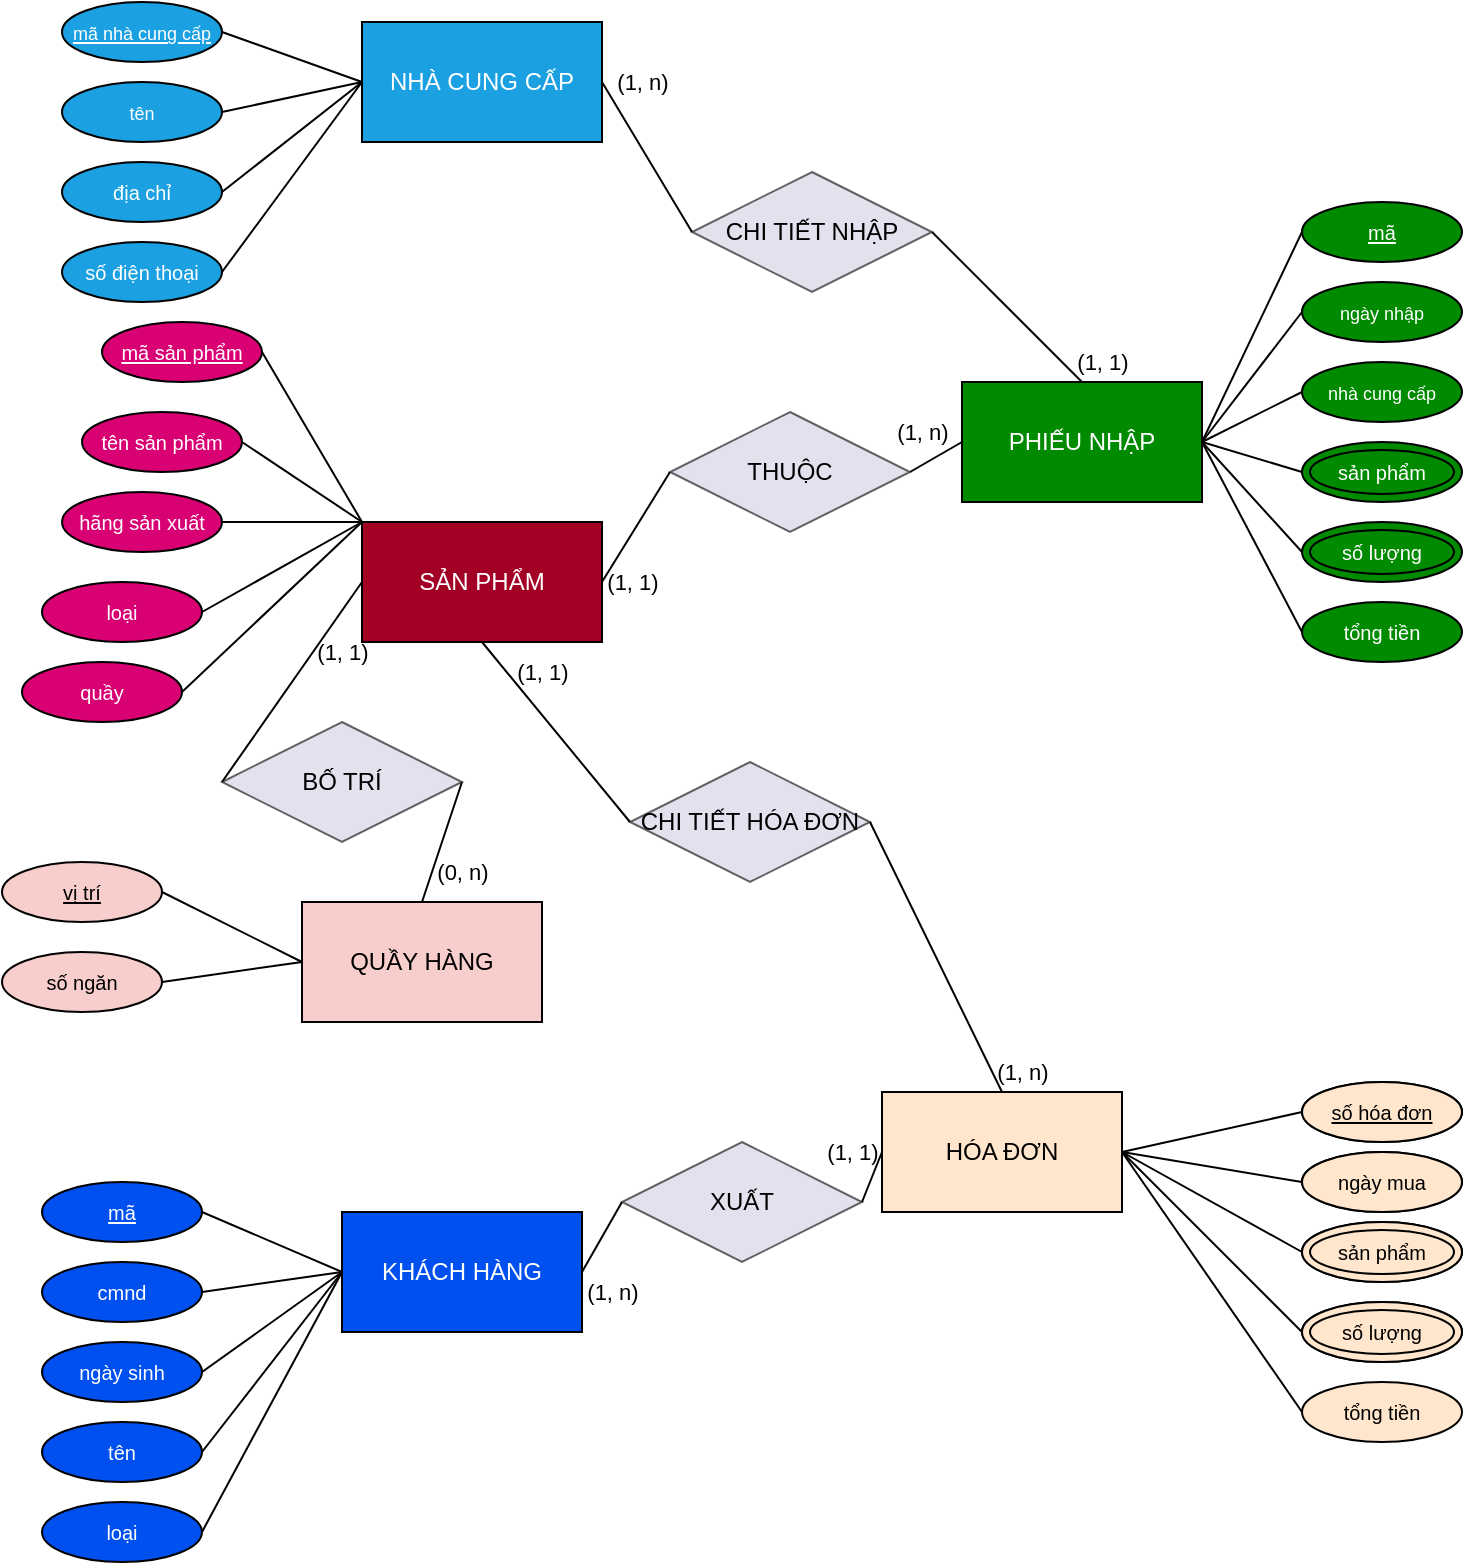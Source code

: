 <mxfile version="20.1.1" type="google"><diagram id="1RtisPGNhGuOeeNrp13H" name="Page-1"><mxGraphModel grid="1" page="1" gridSize="10" guides="1" tooltips="1" connect="1" arrows="1" fold="1" pageScale="1" pageWidth="827" pageHeight="1169" math="0" shadow="0"><root><mxCell id="0"/><mxCell id="1" parent="0"/><mxCell id="ur5Go717eGwdO7at1MOR-1" value="NHÀ CUNG CẤP" style="rounded=0;whiteSpace=wrap;html=1;fillColor=#1ba1e2;strokeColor=#000000;fontColor=#ffffff;" vertex="1" parent="1"><mxGeometry x="220" y="20" width="120" height="60" as="geometry"/></mxCell><mxCell id="ur5Go717eGwdO7at1MOR-2" value="PHIẾU NHẬP" style="rounded=0;whiteSpace=wrap;html=1;fillColor=#008a00;strokeColor=#000000;fontColor=#ffffff;" vertex="1" parent="1"><mxGeometry x="520" y="200" width="120" height="60" as="geometry"/></mxCell><mxCell id="ur5Go717eGwdO7at1MOR-3" value="QUẦY HÀNG" style="rounded=0;whiteSpace=wrap;html=1;fillColor=#f8cecc;strokeColor=#000000;" vertex="1" parent="1"><mxGeometry x="190" y="460" width="120" height="60" as="geometry"/></mxCell><mxCell id="ur5Go717eGwdO7at1MOR-5" value="SẢN PHẨM" style="rounded=0;whiteSpace=wrap;html=1;fillColor=#a20025;strokeColor=#000000;fontColor=#ffffff;" vertex="1" parent="1"><mxGeometry x="220" y="270" width="120" height="60" as="geometry"/></mxCell><mxCell id="ur5Go717eGwdO7at1MOR-6" value="KHÁCH HÀNG" style="rounded=0;whiteSpace=wrap;html=1;fillColor=#0050ef;strokeColor=#000000;fontColor=#ffffff;" vertex="1" parent="1"><mxGeometry x="210" y="615" width="120" height="60" as="geometry"/></mxCell><mxCell id="ur5Go717eGwdO7at1MOR-7" value="HÓA ĐƠN" style="rounded=0;whiteSpace=wrap;html=1;fillColor=#6a00ff;strokeColor=#000000;fontColor=#ffffff;" vertex="1" parent="1"><mxGeometry x="480" y="555" width="120" height="60" as="geometry"/></mxCell><mxCell id="ur5Go717eGwdO7at1MOR-14" value="" style="endArrow=none;html=1;rounded=0;exitX=0;exitY=0.5;exitDx=0;exitDy=0;entryX=1;entryY=0.5;entryDx=0;entryDy=0;strokeColor=#000000;" edge="1" parent="1" source="hSRbtOecTyU-KCfaJyPP-71" target="ur5Go717eGwdO7at1MOR-1"><mxGeometry width="50" height="50" relative="1" as="geometry"><mxPoint x="470" y="100" as="sourcePoint"/><mxPoint x="520" y="50" as="targetPoint"/></mxGeometry></mxCell><mxCell id="ur5Go717eGwdO7at1MOR-15" value="" style="endArrow=none;html=1;rounded=0;exitX=1;exitY=0.5;exitDx=0;exitDy=0;entryX=0.5;entryY=0;entryDx=0;entryDy=0;strokeColor=#000000;" edge="1" parent="1" source="hSRbtOecTyU-KCfaJyPP-71" target="ur5Go717eGwdO7at1MOR-2"><mxGeometry width="50" height="50" relative="1" as="geometry"><mxPoint x="600" y="120" as="sourcePoint"/><mxPoint x="490" y="100" as="targetPoint"/></mxGeometry></mxCell><mxCell id="ur5Go717eGwdO7at1MOR-20" value="" style="endArrow=none;html=1;rounded=0;exitX=1;exitY=0.5;exitDx=0;exitDy=0;entryX=0;entryY=0.5;entryDx=0;entryDy=0;strokeColor=#000000;" edge="1" parent="1" source="ur5Go717eGwdO7at1MOR-5" target="hSRbtOecTyU-KCfaJyPP-73"><mxGeometry width="50" height="50" relative="1" as="geometry"><mxPoint x="350" y="330" as="sourcePoint"/><mxPoint x="400" y="280" as="targetPoint"/></mxGeometry></mxCell><mxCell id="ur5Go717eGwdO7at1MOR-21" value="" style="endArrow=none;html=1;rounded=0;exitX=1;exitY=0.5;exitDx=0;exitDy=0;entryX=0;entryY=0.5;entryDx=0;entryDy=0;strokeColor=#000000;" edge="1" parent="1" source="hSRbtOecTyU-KCfaJyPP-73" target="ur5Go717eGwdO7at1MOR-2"><mxGeometry width="50" height="50" relative="1" as="geometry"><mxPoint x="360" y="280.0" as="sourcePoint"/><mxPoint x="395" y="260.0" as="targetPoint"/></mxGeometry></mxCell><mxCell id="ur5Go717eGwdO7at1MOR-23" value="" style="endArrow=none;html=1;rounded=0;entryX=0;entryY=0.5;entryDx=0;entryDy=0;exitX=0;exitY=0.5;exitDx=0;exitDy=0;strokeColor=#000000;" edge="1" parent="1" source="ur5Go717eGwdO7at1MOR-5" target="hSRbtOecTyU-KCfaJyPP-77"><mxGeometry width="50" height="50" relative="1" as="geometry"><mxPoint x="300" y="250.0" as="sourcePoint"/><mxPoint x="310" y="170.0" as="targetPoint"/></mxGeometry></mxCell><mxCell id="ur5Go717eGwdO7at1MOR-24" value="" style="endArrow=none;html=1;rounded=0;entryX=1;entryY=0.5;entryDx=0;entryDy=0;exitX=0.5;exitY=0;exitDx=0;exitDy=0;strokeColor=#000000;" edge="1" parent="1" source="ur5Go717eGwdO7at1MOR-3" target="hSRbtOecTyU-KCfaJyPP-77"><mxGeometry width="50" height="50" relative="1" as="geometry"><mxPoint x="120" y="380" as="sourcePoint"/><mxPoint x="140" y="290.0" as="targetPoint"/></mxGeometry></mxCell><mxCell id="ur5Go717eGwdO7at1MOR-26" value="" style="endArrow=none;html=1;rounded=0;exitX=1;exitY=0.5;exitDx=0;exitDy=0;entryX=0;entryY=0.5;entryDx=0;entryDy=0;strokeColor=#000000;" edge="1" parent="1" source="ur5Go717eGwdO7at1MOR-6" target="hSRbtOecTyU-KCfaJyPP-78"><mxGeometry width="50" height="50" relative="1" as="geometry"><mxPoint x="360" y="280.0" as="sourcePoint"/><mxPoint x="395" y="260.0" as="targetPoint"/></mxGeometry></mxCell><mxCell id="ur5Go717eGwdO7at1MOR-27" value="" style="endArrow=none;html=1;rounded=0;exitX=1;exitY=0.5;exitDx=0;exitDy=0;entryX=0;entryY=0.5;entryDx=0;entryDy=0;strokeColor=#000000;" edge="1" parent="1" source="hSRbtOecTyU-KCfaJyPP-78" target="ur5Go717eGwdO7at1MOR-7"><mxGeometry width="50" height="50" relative="1" as="geometry"><mxPoint x="435" y="520" as="sourcePoint"/><mxPoint x="490" y="520" as="targetPoint"/></mxGeometry></mxCell><mxCell id="ur5Go717eGwdO7at1MOR-30" value="" style="endArrow=none;html=1;rounded=0;exitX=0;exitY=0.5;exitDx=0;exitDy=0;entryX=0.5;entryY=1;entryDx=0;entryDy=0;strokeColor=#000000;" edge="1" parent="1" source="hSRbtOecTyU-KCfaJyPP-76" target="ur5Go717eGwdO7at1MOR-5"><mxGeometry width="50" height="50" relative="1" as="geometry"><mxPoint x="414" y="380" as="sourcePoint"/><mxPoint x="395" y="260.0" as="targetPoint"/></mxGeometry></mxCell><mxCell id="ur5Go717eGwdO7at1MOR-31" value="" style="endArrow=none;html=1;rounded=0;exitX=1;exitY=0.5;exitDx=0;exitDy=0;entryX=0.5;entryY=0;entryDx=0;entryDy=0;strokeColor=#000000;" edge="1" parent="1" source="hSRbtOecTyU-KCfaJyPP-76" target="ur5Go717eGwdO7at1MOR-7"><mxGeometry width="50" height="50" relative="1" as="geometry"><mxPoint x="414" y="460" as="sourcePoint"/><mxPoint x="300" y="310" as="targetPoint"/></mxGeometry></mxCell><mxCell id="hSRbtOecTyU-KCfaJyPP-1" value="&lt;u&gt;&lt;font style=&quot;font-size: 9px;&quot;&gt;mã nhà cung cấp&lt;/font&gt;&lt;/u&gt;" style="ellipse;whiteSpace=wrap;html=1;fillColor=#1ba1e2;fontColor=#ffffff;strokeColor=#000000;" vertex="1" parent="1"><mxGeometry x="70" y="10" width="80" height="30" as="geometry"/></mxCell><mxCell id="hSRbtOecTyU-KCfaJyPP-2" value="&lt;font style=&quot;font-size: 9px;&quot;&gt;tên&lt;/font&gt;" style="ellipse;whiteSpace=wrap;html=1;fillColor=#1ba1e2;fontColor=#ffffff;strokeColor=#000000;" vertex="1" parent="1"><mxGeometry x="70" y="50" width="80" height="30" as="geometry"/></mxCell><mxCell id="hSRbtOecTyU-KCfaJyPP-3" value="&lt;font size=&quot;1&quot;&gt;địa chỉ&lt;/font&gt;" style="ellipse;whiteSpace=wrap;html=1;fillColor=#1ba1e2;fontColor=#ffffff;strokeColor=#000000;" vertex="1" parent="1"><mxGeometry x="70" y="90" width="80" height="30" as="geometry"/></mxCell><mxCell id="hSRbtOecTyU-KCfaJyPP-4" value="&lt;font size=&quot;1&quot;&gt;số điện thoại&lt;br&gt;&lt;/font&gt;" style="ellipse;whiteSpace=wrap;html=1;fillColor=#1ba1e2;fontColor=#ffffff;strokeColor=#000000;" vertex="1" parent="1"><mxGeometry x="70" y="130" width="80" height="30" as="geometry"/></mxCell><mxCell id="hSRbtOecTyU-KCfaJyPP-5" value="" style="endArrow=none;html=1;rounded=0;entryX=1;entryY=0.5;entryDx=0;entryDy=0;exitX=0;exitY=0.5;exitDx=0;exitDy=0;strokeColor=#000000;" edge="1" parent="1" source="ur5Go717eGwdO7at1MOR-1" target="hSRbtOecTyU-KCfaJyPP-4"><mxGeometry width="50" height="50" relative="1" as="geometry"><mxPoint x="250" y="130" as="sourcePoint"/><mxPoint x="150" y="140" as="targetPoint"/></mxGeometry></mxCell><mxCell id="hSRbtOecTyU-KCfaJyPP-6" value="" style="endArrow=none;html=1;rounded=0;entryX=1;entryY=0.5;entryDx=0;entryDy=0;exitX=0;exitY=0.5;exitDx=0;exitDy=0;strokeColor=#000000;" edge="1" parent="1" source="ur5Go717eGwdO7at1MOR-1" target="hSRbtOecTyU-KCfaJyPP-3"><mxGeometry width="50" height="50" relative="1" as="geometry"><mxPoint x="230" y="50" as="sourcePoint"/><mxPoint x="160" y="155" as="targetPoint"/></mxGeometry></mxCell><mxCell id="hSRbtOecTyU-KCfaJyPP-7" value="" style="endArrow=none;html=1;rounded=0;entryX=1;entryY=0.5;entryDx=0;entryDy=0;exitX=0;exitY=0.5;exitDx=0;exitDy=0;strokeColor=#000000;" edge="1" parent="1" source="ur5Go717eGwdO7at1MOR-1" target="hSRbtOecTyU-KCfaJyPP-2"><mxGeometry width="50" height="50" relative="1" as="geometry"><mxPoint x="200" y="-55" as="sourcePoint"/><mxPoint x="150" y="70" as="targetPoint"/></mxGeometry></mxCell><mxCell id="hSRbtOecTyU-KCfaJyPP-8" value="" style="endArrow=none;html=1;rounded=0;entryX=1;entryY=0.5;entryDx=0;entryDy=0;exitX=0;exitY=0.5;exitDx=0;exitDy=0;strokeColor=#000000;" edge="1" parent="1" source="ur5Go717eGwdO7at1MOR-1" target="hSRbtOecTyU-KCfaJyPP-1"><mxGeometry width="50" height="50" relative="1" as="geometry"><mxPoint x="220" y="40" as="sourcePoint"/><mxPoint x="180" y="175" as="targetPoint"/></mxGeometry></mxCell><mxCell id="hSRbtOecTyU-KCfaJyPP-9" value="&lt;font size=&quot;1&quot;&gt;&lt;u&gt;mã&lt;/u&gt;&lt;/font&gt;" style="ellipse;whiteSpace=wrap;html=1;fillColor=#008a00;fontColor=#ffffff;strokeColor=#000000;" vertex="1" parent="1"><mxGeometry x="690" y="110" width="80" height="30" as="geometry"/></mxCell><mxCell id="hSRbtOecTyU-KCfaJyPP-10" value="&lt;font style=&quot;font-size: 9px;&quot;&gt;ngày nhập&lt;/font&gt;" style="ellipse;whiteSpace=wrap;html=1;fillColor=#008a00;fontColor=#ffffff;strokeColor=#000000;strokeWidth=1;" vertex="1" parent="1"><mxGeometry x="690" y="150" width="80" height="30" as="geometry"/></mxCell><mxCell id="hSRbtOecTyU-KCfaJyPP-11" value="&lt;font style=&quot;font-size: 9px;&quot;&gt;nhà cung cấp&lt;/font&gt;" style="ellipse;whiteSpace=wrap;html=1;fontStyle=0;fillColor=#008a00;fontColor=#ffffff;strokeColor=#000000;strokeWidth=1;" vertex="1" parent="1"><mxGeometry x="690" y="190" width="80" height="30" as="geometry"/></mxCell><mxCell id="hSRbtOecTyU-KCfaJyPP-12" value="&lt;font size=&quot;1&quot;&gt;sản phẩm&lt;/font&gt;" style="ellipse;shape=doubleEllipse;whiteSpace=wrap;html=1;shadow=0;sketch=0;fillStyle=auto;fontSize=9;strokeColor=#000000;strokeWidth=1;fillColor=#008a00;fontColor=#ffffff;" vertex="1" parent="1"><mxGeometry x="690" y="230" width="80" height="30" as="geometry"/></mxCell><mxCell id="hSRbtOecTyU-KCfaJyPP-17" value="&lt;font size=&quot;1&quot;&gt;số lượng&lt;/font&gt;" style="ellipse;shape=doubleEllipse;whiteSpace=wrap;html=1;shadow=0;sketch=0;fillStyle=auto;fontSize=9;strokeColor=#000000;strokeWidth=1;fillColor=#008a00;fontColor=#ffffff;" vertex="1" parent="1"><mxGeometry x="690" y="270" width="80" height="30" as="geometry"/></mxCell><mxCell id="hSRbtOecTyU-KCfaJyPP-18" value="&lt;font size=&quot;1&quot;&gt;tổng tiền&lt;/font&gt;" style="ellipse;whiteSpace=wrap;html=1;shadow=0;sketch=0;fillStyle=auto;strokeWidth=1;perimeterSpacing=0;strokeColor=#000000;fillColor=#008a00;fontColor=#ffffff;" vertex="1" parent="1"><mxGeometry x="690" y="310" width="80" height="30" as="geometry"/></mxCell><mxCell id="hSRbtOecTyU-KCfaJyPP-19" value="" style="endArrow=none;html=1;rounded=0;exitX=0;exitY=0.5;exitDx=0;exitDy=0;entryX=1;entryY=0.5;entryDx=0;entryDy=0;strokeColor=#000000;" edge="1" parent="1" source="hSRbtOecTyU-KCfaJyPP-9" target="ur5Go717eGwdO7at1MOR-2"><mxGeometry width="50" height="50" relative="1" as="geometry"><mxPoint x="490" y="150" as="sourcePoint"/><mxPoint x="580" y="200" as="targetPoint"/></mxGeometry></mxCell><mxCell id="hSRbtOecTyU-KCfaJyPP-20" value="" style="endArrow=none;html=1;rounded=0;exitX=0;exitY=0.5;exitDx=0;exitDy=0;entryX=1;entryY=0.5;entryDx=0;entryDy=0;strokeColor=#000000;" edge="1" parent="1" source="hSRbtOecTyU-KCfaJyPP-10" target="ur5Go717eGwdO7at1MOR-2"><mxGeometry width="50" height="50" relative="1" as="geometry"><mxPoint x="700" y="135" as="sourcePoint"/><mxPoint x="640" y="230" as="targetPoint"/></mxGeometry></mxCell><mxCell id="hSRbtOecTyU-KCfaJyPP-21" value="" style="endArrow=none;html=1;rounded=0;exitX=0;exitY=0.5;exitDx=0;exitDy=0;entryX=1;entryY=0.5;entryDx=0;entryDy=0;strokeColor=#000000;" edge="1" parent="1" source="hSRbtOecTyU-KCfaJyPP-11" target="ur5Go717eGwdO7at1MOR-2"><mxGeometry width="50" height="50" relative="1" as="geometry"><mxPoint x="710" y="145" as="sourcePoint"/><mxPoint x="650" y="240" as="targetPoint"/></mxGeometry></mxCell><mxCell id="hSRbtOecTyU-KCfaJyPP-22" value="" style="endArrow=none;html=1;rounded=0;exitX=0;exitY=0.5;exitDx=0;exitDy=0;entryX=1;entryY=0.5;entryDx=0;entryDy=0;strokeColor=#000000;" edge="1" parent="1" source="hSRbtOecTyU-KCfaJyPP-12" target="ur5Go717eGwdO7at1MOR-2"><mxGeometry width="50" height="50" relative="1" as="geometry"><mxPoint x="720" y="155" as="sourcePoint"/><mxPoint x="660" y="250" as="targetPoint"/></mxGeometry></mxCell><mxCell id="hSRbtOecTyU-KCfaJyPP-23" value="" style="endArrow=none;html=1;rounded=0;exitX=0;exitY=0.5;exitDx=0;exitDy=0;entryX=1;entryY=0.5;entryDx=0;entryDy=0;strokeColor=#000000;" edge="1" parent="1" source="hSRbtOecTyU-KCfaJyPP-17" target="ur5Go717eGwdO7at1MOR-2"><mxGeometry width="50" height="50" relative="1" as="geometry"><mxPoint x="730" y="165" as="sourcePoint"/><mxPoint x="670" y="260" as="targetPoint"/></mxGeometry></mxCell><mxCell id="hSRbtOecTyU-KCfaJyPP-24" value="" style="endArrow=none;html=1;rounded=0;exitX=0;exitY=0.5;exitDx=0;exitDy=0;entryX=1;entryY=0.5;entryDx=0;entryDy=0;strokeColor=#000000;" edge="1" parent="1" source="hSRbtOecTyU-KCfaJyPP-18" target="ur5Go717eGwdO7at1MOR-2"><mxGeometry width="50" height="50" relative="1" as="geometry"><mxPoint x="740" y="175" as="sourcePoint"/><mxPoint x="680" y="270" as="targetPoint"/></mxGeometry></mxCell><mxCell id="hSRbtOecTyU-KCfaJyPP-25" value="&lt;font size=&quot;1&quot;&gt;&lt;u&gt;vị trí&lt;/u&gt;&lt;/font&gt;" style="ellipse;whiteSpace=wrap;html=1;fillColor=#f8cecc;strokeColor=#000000;" vertex="1" parent="1"><mxGeometry x="40" y="440" width="80" height="30" as="geometry"/></mxCell><mxCell id="hSRbtOecTyU-KCfaJyPP-26" value="&lt;font size=&quot;1&quot;&gt;số ngăn&lt;/font&gt;" style="ellipse;whiteSpace=wrap;html=1;fillColor=#f8cecc;strokeColor=#000000;" vertex="1" parent="1"><mxGeometry x="40" y="485" width="80" height="30" as="geometry"/></mxCell><mxCell id="hSRbtOecTyU-KCfaJyPP-27" value="" style="endArrow=none;html=1;rounded=0;entryX=1;entryY=0.5;entryDx=0;entryDy=0;exitX=0;exitY=0.5;exitDx=0;exitDy=0;strokeColor=#000000;" edge="1" parent="1" source="ur5Go717eGwdO7at1MOR-3" target="hSRbtOecTyU-KCfaJyPP-25"><mxGeometry width="50" height="50" relative="1" as="geometry"><mxPoint x="230" y="430" as="sourcePoint"/><mxPoint x="140" y="370" as="targetPoint"/></mxGeometry></mxCell><mxCell id="hSRbtOecTyU-KCfaJyPP-28" value="" style="endArrow=none;html=1;rounded=0;entryX=1;entryY=0.5;entryDx=0;entryDy=0;exitX=0;exitY=0.5;exitDx=0;exitDy=0;strokeColor=#000000;" edge="1" parent="1" source="ur5Go717eGwdO7at1MOR-3" target="hSRbtOecTyU-KCfaJyPP-26"><mxGeometry width="50" height="50" relative="1" as="geometry"><mxPoint x="160" y="450" as="sourcePoint"/><mxPoint x="130.0" y="445" as="targetPoint"/></mxGeometry></mxCell><mxCell id="hSRbtOecTyU-KCfaJyPP-30" value="&lt;font size=&quot;1&quot;&gt;số hóa đơn&lt;/font&gt;" style="ellipse;whiteSpace=wrap;html=1;shadow=0;sketch=0;fillStyle=auto;strokeWidth=1;perimeterSpacing=0;strokeColor=#000000;fillColor=#6a00ff;fontStyle=4;fontColor=#ffffff;" vertex="1" parent="1"><mxGeometry x="690" y="550" width="80" height="30" as="geometry"/></mxCell><mxCell id="hSRbtOecTyU-KCfaJyPP-31" value="&lt;font size=&quot;1&quot;&gt;ngày mua&lt;/font&gt;" style="ellipse;whiteSpace=wrap;html=1;shadow=0;sketch=0;fillStyle=auto;strokeWidth=1;perimeterSpacing=0;strokeColor=#000000;fillColor=#6a00ff;fontStyle=0;fontColor=#ffffff;" vertex="1" parent="1"><mxGeometry x="690" y="585" width="80" height="30" as="geometry"/></mxCell><mxCell id="hSRbtOecTyU-KCfaJyPP-32" value="&lt;font size=&quot;1&quot;&gt;sản phẩm&lt;/font&gt;" style="ellipse;shape=doubleEllipse;whiteSpace=wrap;html=1;shadow=0;sketch=0;fillStyle=auto;fontSize=9;strokeColor=#000000;strokeWidth=1;fillColor=#6a00ff;fontColor=#ffffff;" vertex="1" parent="1"><mxGeometry x="690" y="620" width="80" height="30" as="geometry"/></mxCell><mxCell id="hSRbtOecTyU-KCfaJyPP-33" value="&lt;font size=&quot;1&quot;&gt;số lượng&lt;/font&gt;" style="ellipse;shape=doubleEllipse;whiteSpace=wrap;html=1;shadow=0;sketch=0;fillStyle=auto;fontSize=9;strokeColor=#000000;strokeWidth=1;fillColor=#6a00ff;fontColor=#ffffff;" vertex="1" parent="1"><mxGeometry x="690" y="660" width="80" height="30" as="geometry"/></mxCell><mxCell id="hSRbtOecTyU-KCfaJyPP-34" value="&lt;font size=&quot;1&quot;&gt;tổng tiền&lt;/font&gt;" style="ellipse;whiteSpace=wrap;html=1;shadow=0;sketch=0;fillStyle=auto;strokeWidth=1;perimeterSpacing=0;strokeColor=#000000;fillColor=#ffe6cc;" vertex="1" parent="1"><mxGeometry x="690" y="700" width="80" height="30" as="geometry"/></mxCell><mxCell id="hSRbtOecTyU-KCfaJyPP-35" value="" style="endArrow=none;html=1;rounded=0;exitX=1;exitY=0.5;exitDx=0;exitDy=0;entryX=0;entryY=0.5;entryDx=0;entryDy=0;strokeColor=#000000;" edge="1" parent="1" source="ur5Go717eGwdO7at1MOR-7" target="hSRbtOecTyU-KCfaJyPP-30"><mxGeometry width="50" height="50" relative="1" as="geometry"><mxPoint x="700" y="335.0" as="sourcePoint"/><mxPoint x="650" y="240.0" as="targetPoint"/></mxGeometry></mxCell><mxCell id="hSRbtOecTyU-KCfaJyPP-36" value="" style="endArrow=none;html=1;rounded=0;exitX=1;exitY=0.5;exitDx=0;exitDy=0;entryX=0;entryY=0.5;entryDx=0;entryDy=0;strokeColor=#000000;" edge="1" parent="1" source="ur5Go717eGwdO7at1MOR-7" target="hSRbtOecTyU-KCfaJyPP-31"><mxGeometry width="50" height="50" relative="1" as="geometry"><mxPoint x="670" y="580" as="sourcePoint"/><mxPoint x="700" y="575" as="targetPoint"/></mxGeometry></mxCell><mxCell id="hSRbtOecTyU-KCfaJyPP-37" value="" style="endArrow=none;html=1;rounded=0;exitX=1;exitY=0.5;exitDx=0;exitDy=0;entryX=0;entryY=0.5;entryDx=0;entryDy=0;strokeColor=#000000;" edge="1" parent="1" source="ur5Go717eGwdO7at1MOR-7" target="hSRbtOecTyU-KCfaJyPP-32"><mxGeometry width="50" height="50" relative="1" as="geometry"><mxPoint x="670" y="580" as="sourcePoint"/><mxPoint x="700" y="610" as="targetPoint"/></mxGeometry></mxCell><mxCell id="hSRbtOecTyU-KCfaJyPP-38" value="" style="endArrow=none;html=1;rounded=0;exitX=1;exitY=0.5;exitDx=0;exitDy=0;entryX=0;entryY=0.5;entryDx=0;entryDy=0;strokeColor=#000000;" edge="1" parent="1" source="ur5Go717eGwdO7at1MOR-7" target="hSRbtOecTyU-KCfaJyPP-33"><mxGeometry width="50" height="50" relative="1" as="geometry"><mxPoint x="680" y="590" as="sourcePoint"/><mxPoint x="710" y="620" as="targetPoint"/></mxGeometry></mxCell><mxCell id="hSRbtOecTyU-KCfaJyPP-39" value="" style="endArrow=none;html=1;rounded=0;exitX=1;exitY=0.5;exitDx=0;exitDy=0;entryX=0;entryY=0.5;entryDx=0;entryDy=0;strokeColor=#000000;" edge="1" parent="1" source="ur5Go717eGwdO7at1MOR-7" target="hSRbtOecTyU-KCfaJyPP-34"><mxGeometry width="50" height="50" relative="1" as="geometry"><mxPoint x="690" y="600" as="sourcePoint"/><mxPoint x="720" y="630" as="targetPoint"/></mxGeometry></mxCell><mxCell id="hSRbtOecTyU-KCfaJyPP-40" value="&lt;font size=&quot;1&quot;&gt;mã&lt;/font&gt;" style="ellipse;whiteSpace=wrap;html=1;shadow=0;sketch=0;fillStyle=auto;strokeWidth=1;perimeterSpacing=0;strokeColor=#000000;fillColor=#0050ef;fontStyle=4;fontColor=#ffffff;" vertex="1" parent="1"><mxGeometry x="60" y="600" width="80" height="30" as="geometry"/></mxCell><mxCell id="hSRbtOecTyU-KCfaJyPP-41" value="&lt;font size=&quot;1&quot;&gt;cmnd&lt;/font&gt;" style="ellipse;whiteSpace=wrap;html=1;shadow=0;sketch=0;fillStyle=auto;strokeWidth=1;perimeterSpacing=0;strokeColor=#000000;fillColor=#0050ef;fontColor=#ffffff;" vertex="1" parent="1"><mxGeometry x="60" y="640" width="80" height="30" as="geometry"/></mxCell><mxCell id="hSRbtOecTyU-KCfaJyPP-42" value="&lt;font size=&quot;1&quot;&gt;ngày sinh&lt;/font&gt;" style="ellipse;whiteSpace=wrap;html=1;shadow=0;sketch=0;fillStyle=auto;strokeWidth=1;perimeterSpacing=0;strokeColor=#000000;fillColor=#0050ef;fontColor=#ffffff;" vertex="1" parent="1"><mxGeometry x="60" y="680" width="80" height="30" as="geometry"/></mxCell><mxCell id="hSRbtOecTyU-KCfaJyPP-43" value="&lt;font size=&quot;1&quot;&gt;tên&lt;/font&gt;" style="ellipse;whiteSpace=wrap;html=1;shadow=0;sketch=0;fillStyle=auto;strokeWidth=1;perimeterSpacing=0;strokeColor=#000000;fillColor=#0050ef;fontColor=#ffffff;" vertex="1" parent="1"><mxGeometry x="60" y="720" width="80" height="30" as="geometry"/></mxCell><mxCell id="hSRbtOecTyU-KCfaJyPP-44" value="&lt;font size=&quot;1&quot;&gt;loại&lt;/font&gt;" style="ellipse;whiteSpace=wrap;html=1;shadow=0;sketch=0;fillStyle=auto;strokeWidth=1;perimeterSpacing=0;strokeColor=#000000;fillColor=#0050ef;fontColor=#ffffff;" vertex="1" parent="1"><mxGeometry x="60" y="760" width="80" height="30" as="geometry"/></mxCell><mxCell id="hSRbtOecTyU-KCfaJyPP-45" value="" style="endArrow=none;html=1;rounded=0;exitX=1;exitY=0.5;exitDx=0;exitDy=0;entryX=0;entryY=0.5;entryDx=0;entryDy=0;strokeColor=#000000;" edge="1" parent="1" source="hSRbtOecTyU-KCfaJyPP-40" target="ur5Go717eGwdO7at1MOR-6"><mxGeometry width="50" height="50" relative="1" as="geometry"><mxPoint x="340" y="660.0" as="sourcePoint"/><mxPoint x="370" y="650.0" as="targetPoint"/></mxGeometry></mxCell><mxCell id="hSRbtOecTyU-KCfaJyPP-46" value="" style="endArrow=none;html=1;rounded=0;exitX=1;exitY=0.5;exitDx=0;exitDy=0;entryX=0;entryY=0.5;entryDx=0;entryDy=0;strokeColor=#000000;" edge="1" parent="1" source="hSRbtOecTyU-KCfaJyPP-41" target="ur5Go717eGwdO7at1MOR-6"><mxGeometry width="50" height="50" relative="1" as="geometry"><mxPoint x="150.0" y="625" as="sourcePoint"/><mxPoint x="200" y="710" as="targetPoint"/></mxGeometry></mxCell><mxCell id="hSRbtOecTyU-KCfaJyPP-47" value="" style="endArrow=none;html=1;rounded=0;exitX=1;exitY=0.5;exitDx=0;exitDy=0;entryX=0;entryY=0.5;entryDx=0;entryDy=0;strokeColor=#000000;" edge="1" parent="1" source="hSRbtOecTyU-KCfaJyPP-42" target="ur5Go717eGwdO7at1MOR-6"><mxGeometry width="50" height="50" relative="1" as="geometry"><mxPoint x="160.0" y="635" as="sourcePoint"/><mxPoint x="230" y="670.0" as="targetPoint"/></mxGeometry></mxCell><mxCell id="hSRbtOecTyU-KCfaJyPP-48" value="" style="endArrow=none;html=1;rounded=0;exitX=1;exitY=0.5;exitDx=0;exitDy=0;entryX=0;entryY=0.5;entryDx=0;entryDy=0;strokeColor=#000000;" edge="1" parent="1" source="hSRbtOecTyU-KCfaJyPP-43" target="ur5Go717eGwdO7at1MOR-6"><mxGeometry width="50" height="50" relative="1" as="geometry"><mxPoint x="170.0" y="645" as="sourcePoint"/><mxPoint x="240" y="680.0" as="targetPoint"/></mxGeometry></mxCell><mxCell id="hSRbtOecTyU-KCfaJyPP-49" value="" style="endArrow=none;html=1;rounded=0;exitX=1;exitY=0.5;exitDx=0;exitDy=0;entryX=0;entryY=0.5;entryDx=0;entryDy=0;strokeColor=#000000;" edge="1" parent="1" source="hSRbtOecTyU-KCfaJyPP-44" target="ur5Go717eGwdO7at1MOR-6"><mxGeometry width="50" height="50" relative="1" as="geometry"><mxPoint x="180.0" y="655" as="sourcePoint"/><mxPoint x="210" y="650" as="targetPoint"/></mxGeometry></mxCell><mxCell id="hSRbtOecTyU-KCfaJyPP-50" value="&lt;font size=&quot;1&quot;&gt;mã sản phẩm&lt;/font&gt;" style="ellipse;whiteSpace=wrap;html=1;fontStyle=4;fillColor=#d80073;fontColor=#ffffff;strokeColor=#000000;" vertex="1" parent="1"><mxGeometry x="90" y="170" width="80" height="30" as="geometry"/></mxCell><mxCell id="hSRbtOecTyU-KCfaJyPP-52" value="&lt;font size=&quot;1&quot;&gt;hãng sản xuất&lt;/font&gt;" style="ellipse;whiteSpace=wrap;html=1;fillColor=#d80073;fontColor=#ffffff;strokeColor=#000000;" vertex="1" parent="1"><mxGeometry x="70" y="255" width="80" height="30" as="geometry"/></mxCell><mxCell id="hSRbtOecTyU-KCfaJyPP-53" value="&lt;font size=&quot;1&quot;&gt;tên sản phẩm&lt;/font&gt;" style="ellipse;whiteSpace=wrap;html=1;fillColor=#d80073;fontColor=#ffffff;strokeColor=#000000;" vertex="1" parent="1"><mxGeometry x="80" y="215" width="80" height="30" as="geometry"/></mxCell><mxCell id="hSRbtOecTyU-KCfaJyPP-55" value="&lt;font size=&quot;1&quot;&gt;loại&lt;/font&gt;" style="ellipse;whiteSpace=wrap;html=1;fillColor=#d80073;fontColor=#ffffff;strokeColor=#000000;" vertex="1" parent="1"><mxGeometry x="60" y="300" width="80" height="30" as="geometry"/></mxCell><mxCell id="hSRbtOecTyU-KCfaJyPP-56" value="&lt;font size=&quot;1&quot;&gt;quầy&lt;/font&gt;" style="ellipse;whiteSpace=wrap;html=1;fillColor=#d80073;fontColor=#ffffff;strokeColor=#000000;" vertex="1" parent="1"><mxGeometry x="50" y="340" width="80" height="30" as="geometry"/></mxCell><mxCell id="hSRbtOecTyU-KCfaJyPP-58" value="" style="endArrow=none;html=1;rounded=0;entryX=0;entryY=0;entryDx=0;entryDy=0;exitX=1;exitY=0.5;exitDx=0;exitDy=0;strokeColor=#000000;" edge="1" parent="1" source="hSRbtOecTyU-KCfaJyPP-50" target="ur5Go717eGwdO7at1MOR-5"><mxGeometry width="50" height="50" relative="1" as="geometry"><mxPoint x="240" y="280" as="sourcePoint"/><mxPoint x="200" y="330" as="targetPoint"/></mxGeometry></mxCell><mxCell id="hSRbtOecTyU-KCfaJyPP-59" value="" style="endArrow=none;html=1;rounded=0;entryX=0;entryY=0;entryDx=0;entryDy=0;exitX=1;exitY=0.5;exitDx=0;exitDy=0;strokeColor=#000000;" edge="1" parent="1" source="hSRbtOecTyU-KCfaJyPP-53" target="ur5Go717eGwdO7at1MOR-5"><mxGeometry width="50" height="50" relative="1" as="geometry"><mxPoint x="180" y="195" as="sourcePoint"/><mxPoint x="240" y="280" as="targetPoint"/></mxGeometry></mxCell><mxCell id="hSRbtOecTyU-KCfaJyPP-60" value="" style="endArrow=none;html=1;rounded=0;entryX=0;entryY=0;entryDx=0;entryDy=0;exitX=1;exitY=0.5;exitDx=0;exitDy=0;strokeColor=#000000;" edge="1" parent="1" source="hSRbtOecTyU-KCfaJyPP-52" target="ur5Go717eGwdO7at1MOR-5"><mxGeometry width="50" height="50" relative="1" as="geometry"><mxPoint x="190" y="205" as="sourcePoint"/><mxPoint x="250" y="290" as="targetPoint"/></mxGeometry></mxCell><mxCell id="hSRbtOecTyU-KCfaJyPP-61" value="" style="endArrow=none;html=1;rounded=0;entryX=0;entryY=0;entryDx=0;entryDy=0;exitX=1;exitY=0.5;exitDx=0;exitDy=0;strokeColor=#000000;" edge="1" parent="1" source="hSRbtOecTyU-KCfaJyPP-55" target="ur5Go717eGwdO7at1MOR-5"><mxGeometry width="50" height="50" relative="1" as="geometry"><mxPoint x="200" y="215" as="sourcePoint"/><mxPoint x="260" y="300" as="targetPoint"/></mxGeometry></mxCell><mxCell id="hSRbtOecTyU-KCfaJyPP-62" value="" style="endArrow=none;html=1;rounded=0;entryX=0;entryY=0;entryDx=0;entryDy=0;exitX=1;exitY=0.5;exitDx=0;exitDy=0;strokeColor=#000000;" edge="1" parent="1" source="hSRbtOecTyU-KCfaJyPP-56" target="ur5Go717eGwdO7at1MOR-5"><mxGeometry width="50" height="50" relative="1" as="geometry"><mxPoint x="210" y="225" as="sourcePoint"/><mxPoint x="270" y="310" as="targetPoint"/></mxGeometry></mxCell><mxCell id="hSRbtOecTyU-KCfaJyPP-65" value="HÓA ĐƠN" style="rounded=0;whiteSpace=wrap;html=1;fillColor=#ffe6cc;strokeColor=#000000;" vertex="1" parent="1"><mxGeometry x="480" y="555" width="120" height="60" as="geometry"/></mxCell><mxCell id="hSRbtOecTyU-KCfaJyPP-66" value="&lt;font size=&quot;1&quot;&gt;số hóa đơn&lt;/font&gt;" style="ellipse;whiteSpace=wrap;html=1;shadow=0;sketch=0;fillStyle=auto;strokeWidth=1;perimeterSpacing=0;strokeColor=#000000;fillColor=#ffe6cc;fontStyle=4;" vertex="1" parent="1"><mxGeometry x="690" y="550" width="80" height="30" as="geometry"/></mxCell><mxCell id="hSRbtOecTyU-KCfaJyPP-67" value="&lt;font size=&quot;1&quot;&gt;ngày mua&lt;/font&gt;" style="ellipse;whiteSpace=wrap;html=1;shadow=0;sketch=0;fillStyle=auto;strokeWidth=1;perimeterSpacing=0;strokeColor=#000000;fillColor=#ffe6cc;fontStyle=0;" vertex="1" parent="1"><mxGeometry x="690" y="585" width="80" height="30" as="geometry"/></mxCell><mxCell id="hSRbtOecTyU-KCfaJyPP-68" value="&lt;font size=&quot;1&quot;&gt;sản phẩm&lt;/font&gt;" style="ellipse;shape=doubleEllipse;whiteSpace=wrap;html=1;shadow=0;sketch=0;fillStyle=auto;fontSize=9;strokeColor=#000000;strokeWidth=1;fillColor=#ffe6cc;" vertex="1" parent="1"><mxGeometry x="690" y="620" width="80" height="30" as="geometry"/></mxCell><mxCell id="hSRbtOecTyU-KCfaJyPP-69" value="&lt;font size=&quot;1&quot;&gt;số lượng&lt;/font&gt;" style="ellipse;shape=doubleEllipse;whiteSpace=wrap;html=1;shadow=0;sketch=0;fillStyle=auto;fontSize=9;strokeColor=#000000;strokeWidth=1;fillColor=#ffe6cc;" vertex="1" parent="1"><mxGeometry x="690" y="660" width="80" height="30" as="geometry"/></mxCell><mxCell id="hSRbtOecTyU-KCfaJyPP-71" value="CHI TIẾT NHẬP" style="shape=rhombus;perimeter=rhombusPerimeter;whiteSpace=wrap;html=1;align=center;shadow=0;sketch=0;fillStyle=auto;fontSize=12;strokeColor=#000000;strokeWidth=1;fillColor=#d0cee2;opacity=60;" vertex="1" parent="1"><mxGeometry x="385" y="95" width="120" height="60" as="geometry"/></mxCell><mxCell id="hSRbtOecTyU-KCfaJyPP-73" value="THUỘC" style="shape=rhombus;perimeter=rhombusPerimeter;whiteSpace=wrap;html=1;align=center;shadow=0;sketch=0;fillStyle=auto;fontSize=12;strokeColor=#000000;strokeWidth=1;fillColor=#d0cee2;opacity=60;" vertex="1" parent="1"><mxGeometry x="374" y="215" width="120" height="60" as="geometry"/></mxCell><mxCell id="hSRbtOecTyU-KCfaJyPP-76" value="CHI TIẾT HÓA ĐƠN" style="shape=rhombus;perimeter=rhombusPerimeter;whiteSpace=wrap;html=1;align=center;shadow=0;sketch=0;fillStyle=auto;fontSize=12;strokeColor=#000000;strokeWidth=1;fillColor=#d0cee2;opacity=60;" vertex="1" parent="1"><mxGeometry x="354" y="390" width="120" height="60" as="geometry"/></mxCell><mxCell id="hSRbtOecTyU-KCfaJyPP-77" value="BỐ TRÍ" style="shape=rhombus;perimeter=rhombusPerimeter;whiteSpace=wrap;html=1;align=center;shadow=0;sketch=0;fillStyle=auto;fontSize=12;strokeColor=#000000;strokeWidth=1;fillColor=#d0cee2;opacity=60;" vertex="1" parent="1"><mxGeometry x="150" y="370" width="120" height="60" as="geometry"/></mxCell><mxCell id="hSRbtOecTyU-KCfaJyPP-78" value="XUẤT" style="shape=rhombus;perimeter=rhombusPerimeter;whiteSpace=wrap;html=1;align=center;shadow=0;sketch=0;fillStyle=auto;fontSize=12;strokeColor=#000000;strokeWidth=1;fillColor=#d0cee2;opacity=60;" vertex="1" parent="1"><mxGeometry x="350" y="580" width="120" height="60" as="geometry"/></mxCell><mxCell id="hSRbtOecTyU-KCfaJyPP-79" value="(1, n)" style="text;html=1;align=center;verticalAlign=middle;resizable=0;points=[];autosize=1;strokeColor=none;fillColor=none;fontSize=11;" vertex="1" parent="1"><mxGeometry x="335" y="35" width="50" height="30" as="geometry"/></mxCell><mxCell id="hSRbtOecTyU-KCfaJyPP-80" value="(1, 1)" style="text;html=1;align=center;verticalAlign=middle;resizable=0;points=[];autosize=1;strokeColor=none;fillColor=none;fontSize=11;" vertex="1" parent="1"><mxGeometry x="565" y="175" width="50" height="30" as="geometry"/></mxCell><mxCell id="hSRbtOecTyU-KCfaJyPP-81" value="(1, n)" style="text;html=1;align=center;verticalAlign=middle;resizable=0;points=[];autosize=1;strokeColor=none;fillColor=none;fontSize=11;" vertex="1" parent="1"><mxGeometry x="475" y="210" width="50" height="30" as="geometry"/></mxCell><mxCell id="hSRbtOecTyU-KCfaJyPP-82" value="(1, 1)" style="text;html=1;align=center;verticalAlign=middle;resizable=0;points=[];autosize=1;strokeColor=none;fillColor=none;fontSize=11;" vertex="1" parent="1"><mxGeometry x="330" y="285" width="50" height="30" as="geometry"/></mxCell><mxCell id="hSRbtOecTyU-KCfaJyPP-83" value="(1, 1)" style="text;html=1;align=center;verticalAlign=middle;resizable=0;points=[];autosize=1;strokeColor=none;fillColor=none;fontSize=11;" vertex="1" parent="1"><mxGeometry x="285" y="330" width="50" height="30" as="geometry"/></mxCell><mxCell id="hSRbtOecTyU-KCfaJyPP-84" value="(1, n)" style="text;html=1;align=center;verticalAlign=middle;resizable=0;points=[];autosize=1;strokeColor=none;fillColor=none;fontSize=11;" vertex="1" parent="1"><mxGeometry x="525" y="530" width="50" height="30" as="geometry"/></mxCell><mxCell id="hSRbtOecTyU-KCfaJyPP-85" value="(0, n)" style="text;html=1;align=center;verticalAlign=middle;resizable=0;points=[];autosize=1;strokeColor=none;fillColor=none;fontSize=11;" vertex="1" parent="1"><mxGeometry x="245" y="430" width="50" height="30" as="geometry"/></mxCell><mxCell id="hSRbtOecTyU-KCfaJyPP-86" value="(1, 1)" style="text;html=1;align=center;verticalAlign=middle;resizable=0;points=[];autosize=1;strokeColor=none;fillColor=none;fontSize=11;" vertex="1" parent="1"><mxGeometry x="185" y="320" width="50" height="30" as="geometry"/></mxCell><mxCell id="hSRbtOecTyU-KCfaJyPP-87" value="(1, n)" style="text;html=1;align=center;verticalAlign=middle;resizable=0;points=[];autosize=1;strokeColor=none;fillColor=none;fontSize=11;" vertex="1" parent="1"><mxGeometry x="320" y="640" width="50" height="30" as="geometry"/></mxCell><mxCell id="hSRbtOecTyU-KCfaJyPP-88" value="(1, 1)" style="text;html=1;align=center;verticalAlign=middle;resizable=0;points=[];autosize=1;strokeColor=none;fillColor=none;fontSize=11;" vertex="1" parent="1"><mxGeometry x="440" y="570" width="50" height="30" as="geometry"/></mxCell></root></mxGraphModel></diagram></mxfile>